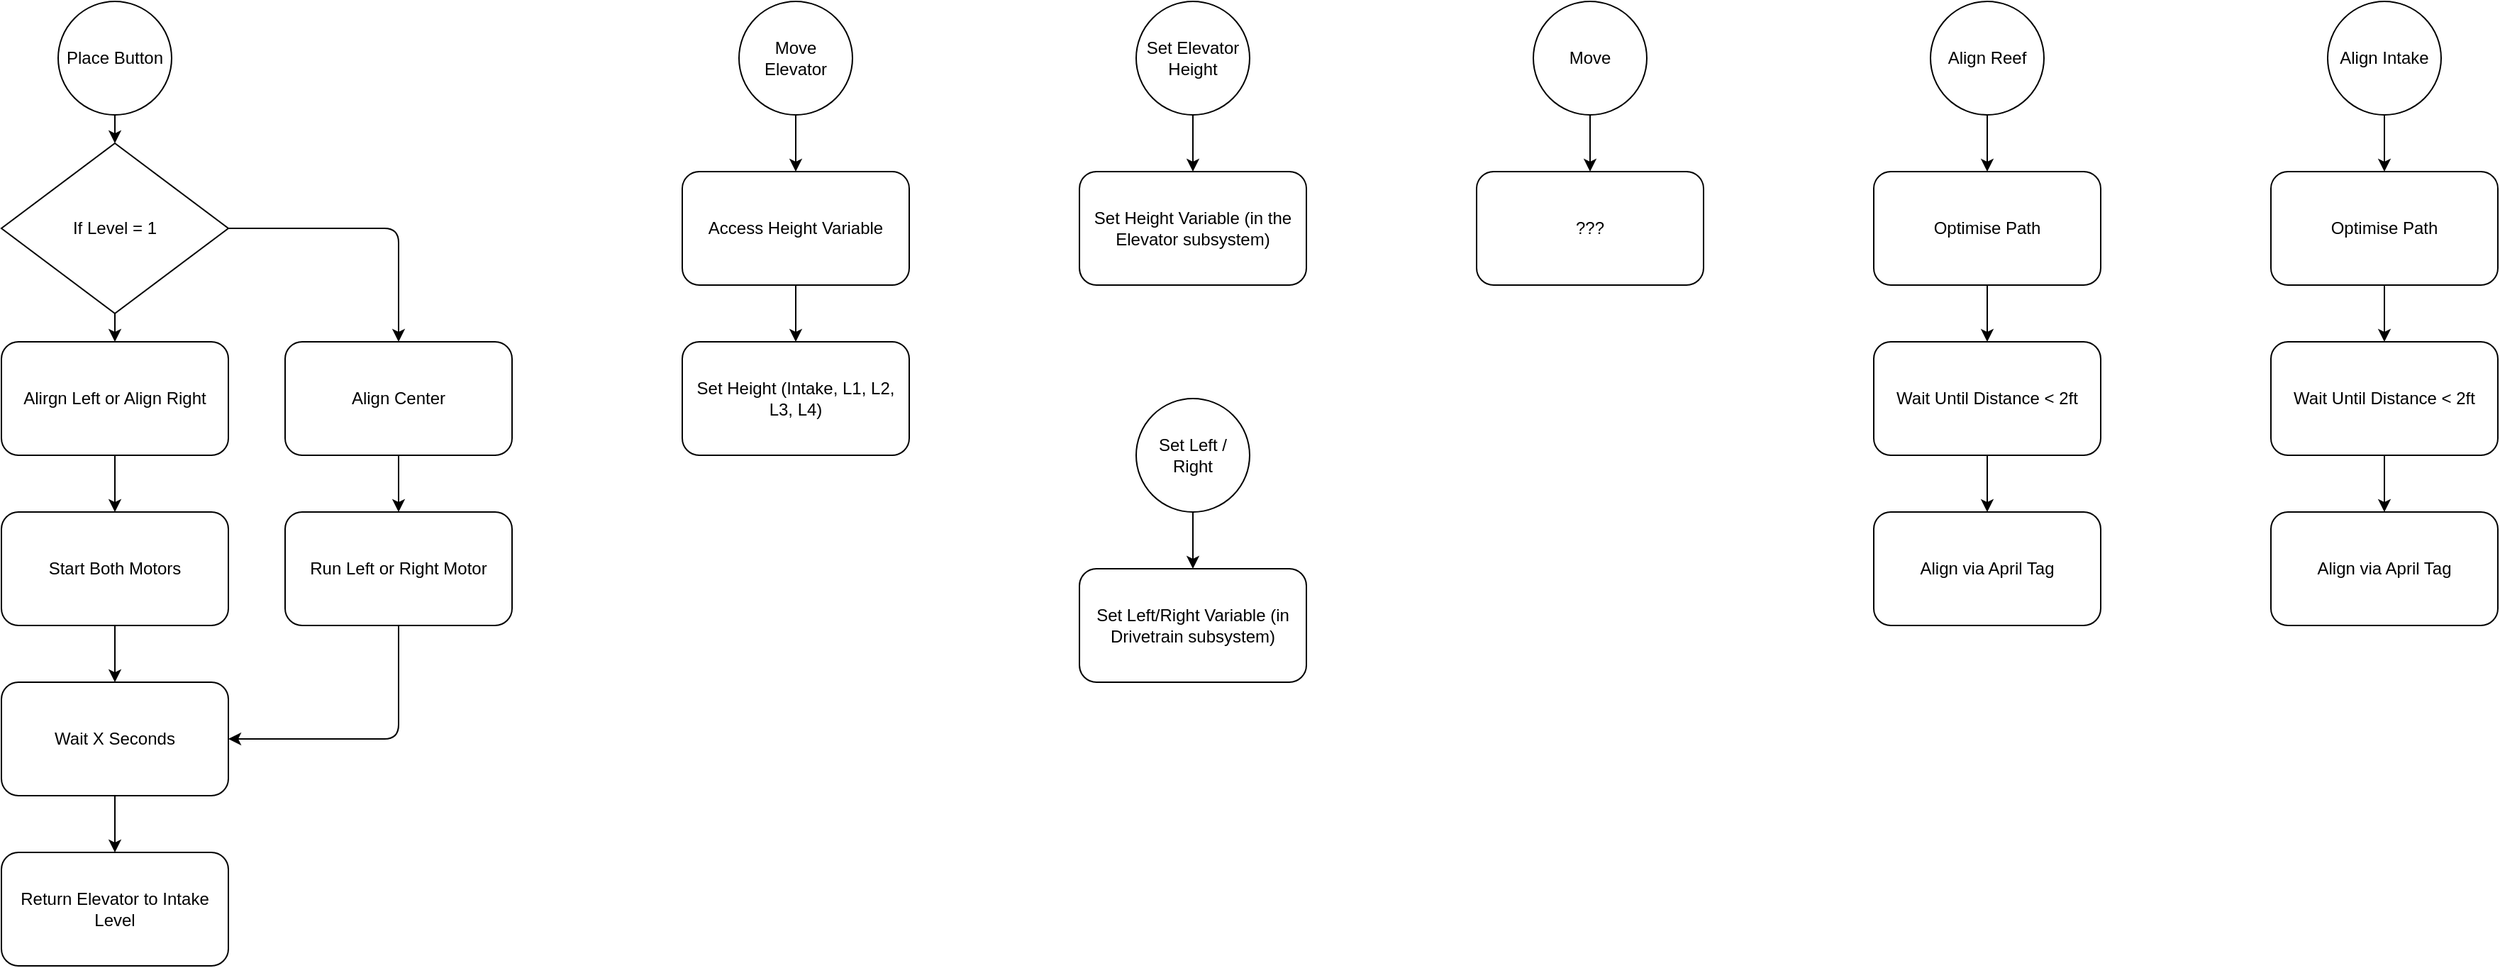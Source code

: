 <mxfile>
    <diagram id="t0g1p9Xn1_IAwfM6PEwO" name="Page-1">
        <mxGraphModel dx="2004" dy="954" grid="1" gridSize="10" guides="1" tooltips="1" connect="1" arrows="1" fold="1" page="1" pageScale="1" pageWidth="1920" pageHeight="1200" math="0" shadow="0">
            <root>
                <mxCell id="0"/>
                <mxCell id="1" parent="0"/>
                <mxCell id="28" style="edgeStyle=none;html=1;exitX=0.5;exitY=1;exitDx=0;exitDy=0;entryX=0.5;entryY=0;entryDx=0;entryDy=0;" edge="1" parent="1" source="2" target="3">
                    <mxGeometry relative="1" as="geometry">
                        <mxPoint x="160.0" y="180" as="targetPoint"/>
                    </mxGeometry>
                </mxCell>
                <mxCell id="2" value="Place Button" style="ellipse;whiteSpace=wrap;html=1;aspect=fixed;" parent="1" vertex="1">
                    <mxGeometry x="120" y="80" width="80" height="80" as="geometry"/>
                </mxCell>
                <mxCell id="6" style="edgeStyle=none;html=1;" edge="1" parent="1" source="3" target="5">
                    <mxGeometry relative="1" as="geometry"/>
                </mxCell>
                <mxCell id="8" style="edgeStyle=none;html=1;" edge="1" parent="1" source="3" target="7">
                    <mxGeometry relative="1" as="geometry">
                        <Array as="points">
                            <mxPoint x="360" y="240"/>
                        </Array>
                    </mxGeometry>
                </mxCell>
                <mxCell id="3" value="If Level = 1" style="rhombus;whiteSpace=wrap;html=1;" parent="1" vertex="1">
                    <mxGeometry x="80" y="180" width="160" height="120" as="geometry"/>
                </mxCell>
                <mxCell id="11" style="edgeStyle=none;html=1;" edge="1" parent="1" source="5" target="9">
                    <mxGeometry relative="1" as="geometry"/>
                </mxCell>
                <mxCell id="5" value="Alirgn Left or Align Right" style="rounded=1;whiteSpace=wrap;html=1;" parent="1" vertex="1">
                    <mxGeometry x="80" y="320" width="160" height="80" as="geometry"/>
                </mxCell>
                <mxCell id="31" style="edgeStyle=none;html=1;exitX=0.5;exitY=1;exitDx=0;exitDy=0;entryX=0.5;entryY=0;entryDx=0;entryDy=0;" edge="1" parent="1" source="7" target="30">
                    <mxGeometry relative="1" as="geometry"/>
                </mxCell>
                <mxCell id="7" value="Align Center" style="rounded=1;whiteSpace=wrap;html=1;" vertex="1" parent="1">
                    <mxGeometry x="280" y="320" width="160" height="80" as="geometry"/>
                </mxCell>
                <mxCell id="14" style="edgeStyle=none;html=1;" edge="1" parent="1" source="9" target="10">
                    <mxGeometry relative="1" as="geometry"/>
                </mxCell>
                <mxCell id="9" value="Start Both Motors" style="rounded=1;whiteSpace=wrap;html=1;" vertex="1" parent="1">
                    <mxGeometry x="80" y="440" width="160" height="80" as="geometry"/>
                </mxCell>
                <mxCell id="16" style="edgeStyle=none;html=1;" edge="1" parent="1" source="10" target="15">
                    <mxGeometry relative="1" as="geometry"/>
                </mxCell>
                <mxCell id="10" value="Wait X Seconds" style="rounded=1;whiteSpace=wrap;html=1;" vertex="1" parent="1">
                    <mxGeometry x="80" y="560" width="160" height="80" as="geometry"/>
                </mxCell>
                <mxCell id="15" value="Return Elevator to Intake Level" style="rounded=1;whiteSpace=wrap;html=1;" vertex="1" parent="1">
                    <mxGeometry x="80" y="680" width="160" height="80" as="geometry"/>
                </mxCell>
                <mxCell id="32" style="edgeStyle=none;html=1;exitX=0.5;exitY=1;exitDx=0;exitDy=0;entryX=1;entryY=0.5;entryDx=0;entryDy=0;" edge="1" parent="1" source="30" target="10">
                    <mxGeometry relative="1" as="geometry">
                        <Array as="points">
                            <mxPoint x="360" y="600"/>
                        </Array>
                    </mxGeometry>
                </mxCell>
                <mxCell id="30" value="Run Left or Right Motor" style="rounded=1;whiteSpace=wrap;html=1;" vertex="1" parent="1">
                    <mxGeometry x="280" y="440" width="160" height="80" as="geometry"/>
                </mxCell>
                <mxCell id="55" style="edgeStyle=none;html=1;exitX=0.5;exitY=1;exitDx=0;exitDy=0;entryX=0.5;entryY=0;entryDx=0;entryDy=0;" edge="1" parent="1" source="36" target="54">
                    <mxGeometry relative="1" as="geometry"/>
                </mxCell>
                <mxCell id="36" value="Move&lt;br&gt;Elevator" style="ellipse;whiteSpace=wrap;html=1;aspect=fixed;" vertex="1" parent="1">
                    <mxGeometry x="600" y="80" width="80" height="80" as="geometry"/>
                </mxCell>
                <mxCell id="57" style="edgeStyle=none;html=1;exitX=0.5;exitY=1;exitDx=0;exitDy=0;entryX=0.5;entryY=0;entryDx=0;entryDy=0;" edge="1" parent="1" source="54" target="56">
                    <mxGeometry relative="1" as="geometry"/>
                </mxCell>
                <mxCell id="54" value="Access Height Variable" style="rounded=1;whiteSpace=wrap;html=1;" vertex="1" parent="1">
                    <mxGeometry x="560" y="200" width="160" height="80" as="geometry"/>
                </mxCell>
                <mxCell id="56" value="Set Height (Intake, L1, L2, L3, L4)" style="rounded=1;whiteSpace=wrap;html=1;" vertex="1" parent="1">
                    <mxGeometry x="560" y="320" width="160" height="80" as="geometry"/>
                </mxCell>
                <mxCell id="71" style="edgeStyle=none;html=1;exitX=0.5;exitY=1;exitDx=0;exitDy=0;entryX=0.5;entryY=0;entryDx=0;entryDy=0;" edge="1" parent="1" source="58" target="61">
                    <mxGeometry relative="1" as="geometry"/>
                </mxCell>
                <mxCell id="58" value="Set Elevator Height" style="ellipse;whiteSpace=wrap;html=1;aspect=fixed;" vertex="1" parent="1">
                    <mxGeometry x="880" y="80" width="80" height="80" as="geometry"/>
                </mxCell>
                <mxCell id="72" style="edgeStyle=none;html=1;exitX=0.5;exitY=1;exitDx=0;exitDy=0;entryX=0.5;entryY=0;entryDx=0;entryDy=0;" edge="1" parent="1" source="59" target="62">
                    <mxGeometry relative="1" as="geometry"/>
                </mxCell>
                <mxCell id="59" value="Set Left / Right" style="ellipse;whiteSpace=wrap;html=1;aspect=fixed;" vertex="1" parent="1">
                    <mxGeometry x="880" y="360" width="80" height="80" as="geometry"/>
                </mxCell>
                <mxCell id="61" value="Set Height Variable (in the Elevator subsystem)" style="rounded=1;whiteSpace=wrap;html=1;" vertex="1" parent="1">
                    <mxGeometry x="840" y="200" width="160" height="80" as="geometry"/>
                </mxCell>
                <mxCell id="62" value="Set Left/Right Variable (in Drivetrain subsystem)" style="rounded=1;whiteSpace=wrap;html=1;" vertex="1" parent="1">
                    <mxGeometry x="840" y="480" width="160" height="80" as="geometry"/>
                </mxCell>
                <mxCell id="68" style="edgeStyle=none;html=1;exitX=0.5;exitY=1;exitDx=0;exitDy=0;entryX=0.5;entryY=0;entryDx=0;entryDy=0;" edge="1" parent="1" source="64" target="65">
                    <mxGeometry relative="1" as="geometry"/>
                </mxCell>
                <mxCell id="64" value="Align Reef" style="ellipse;whiteSpace=wrap;html=1;aspect=fixed;" vertex="1" parent="1">
                    <mxGeometry x="1440" y="80" width="80" height="80" as="geometry"/>
                </mxCell>
                <mxCell id="69" style="edgeStyle=none;html=1;exitX=0.5;exitY=1;exitDx=0;exitDy=0;entryX=0.5;entryY=0;entryDx=0;entryDy=0;" edge="1" parent="1" source="65" target="66">
                    <mxGeometry relative="1" as="geometry"/>
                </mxCell>
                <mxCell id="65" value="Optimise Path" style="rounded=1;whiteSpace=wrap;html=1;" vertex="1" parent="1">
                    <mxGeometry x="1400" y="200" width="160" height="80" as="geometry"/>
                </mxCell>
                <mxCell id="70" style="edgeStyle=none;html=1;exitX=0.5;exitY=1;exitDx=0;exitDy=0;entryX=0.5;entryY=0;entryDx=0;entryDy=0;" edge="1" parent="1" source="66" target="67">
                    <mxGeometry relative="1" as="geometry"/>
                </mxCell>
                <mxCell id="66" value="Wait Until Distance &amp;lt; 2ft&lt;span style=&quot;color: rgba(0, 0, 0, 0); font-family: monospace; font-size: 0px; text-align: start;&quot;&gt;%3CmxGraphModel%3E%3Croot%3E%3CmxCell%20id%3D%220%22%2F%3E%3CmxCell%20id%3D%221%22%20parent%3D%220%22%2F%3E%3CmxCell%20id%3D%222%22%20value%3D%22Optimise%20Path%22%20style%3D%22rounded%3D1%3BwhiteSpace%3Dwrap%3Bhtml%3D1%3B%22%20vertex%3D%221%22%20parent%3D%221%22%3E%3CmxGeometry%20x%3D%221400%22%20y%3D%22190%22%20width%3D%22160%22%20height%3D%2280%22%20as%3D%22geometry%22%2F%3E%3C%2FmxCell%3E%3C%2Froot%3E%3C%2FmxGraphModel%3E&lt;/span&gt;" style="rounded=1;whiteSpace=wrap;html=1;" vertex="1" parent="1">
                    <mxGeometry x="1400" y="320" width="160" height="80" as="geometry"/>
                </mxCell>
                <mxCell id="67" value="Align via April Tag" style="rounded=1;whiteSpace=wrap;html=1;" vertex="1" parent="1">
                    <mxGeometry x="1400" y="440" width="160" height="80" as="geometry"/>
                </mxCell>
                <mxCell id="75" style="edgeStyle=none;html=1;exitX=0.5;exitY=1;exitDx=0;exitDy=0;entryX=0.5;entryY=0;entryDx=0;entryDy=0;" edge="1" parent="1" source="73" target="77">
                    <mxGeometry relative="1" as="geometry">
                        <mxPoint x="1760" y="200" as="targetPoint"/>
                    </mxGeometry>
                </mxCell>
                <mxCell id="73" value="Align Intake" style="ellipse;whiteSpace=wrap;html=1;aspect=fixed;" vertex="1" parent="1">
                    <mxGeometry x="1720" y="80" width="80" height="80" as="geometry"/>
                </mxCell>
                <mxCell id="76" style="edgeStyle=none;html=1;exitX=0.5;exitY=1;exitDx=0;exitDy=0;entryX=0.5;entryY=0;entryDx=0;entryDy=0;" edge="1" parent="1" source="77" target="79">
                    <mxGeometry relative="1" as="geometry"/>
                </mxCell>
                <mxCell id="77" value="Optimise Path" style="rounded=1;whiteSpace=wrap;html=1;" vertex="1" parent="1">
                    <mxGeometry x="1680" y="200" width="160" height="80" as="geometry"/>
                </mxCell>
                <mxCell id="78" style="edgeStyle=none;html=1;exitX=0.5;exitY=1;exitDx=0;exitDy=0;entryX=0.5;entryY=0;entryDx=0;entryDy=0;" edge="1" parent="1" source="79" target="80">
                    <mxGeometry relative="1" as="geometry"/>
                </mxCell>
                <mxCell id="79" value="Wait Until Distance &amp;lt; 2ft&lt;span style=&quot;color: rgba(0, 0, 0, 0); font-family: monospace; font-size: 0px; text-align: start;&quot;&gt;%3CmxGraphModel%3E%3Croot%3E%3CmxCell%20id%3D%220%22%2F%3E%3CmxCell%20id%3D%221%22%20parent%3D%220%22%2F%3E%3CmxCell%20id%3D%222%22%20value%3D%22Optimise%20Path%22%20style%3D%22rounded%3D1%3BwhiteSpace%3Dwrap%3Bhtml%3D1%3B%22%20vertex%3D%221%22%20parent%3D%221%22%3E%3CmxGeometry%20x%3D%221400%22%20y%3D%22190%22%20width%3D%22160%22%20height%3D%2280%22%20as%3D%22geometry%22%2F%3E%3C%2FmxCell%3E%3C%2Froot%3E%3C%2FmxGraphModel%3E&lt;/span&gt;" style="rounded=1;whiteSpace=wrap;html=1;" vertex="1" parent="1">
                    <mxGeometry x="1680" y="320" width="160" height="80" as="geometry"/>
                </mxCell>
                <mxCell id="80" value="Align via April Tag" style="rounded=1;whiteSpace=wrap;html=1;" vertex="1" parent="1">
                    <mxGeometry x="1680" y="440" width="160" height="80" as="geometry"/>
                </mxCell>
                <mxCell id="83" style="edgeStyle=none;html=1;exitX=0.5;exitY=1;exitDx=0;exitDy=0;entryX=0.5;entryY=0;entryDx=0;entryDy=0;" edge="1" parent="1" source="81" target="82">
                    <mxGeometry relative="1" as="geometry"/>
                </mxCell>
                <mxCell id="81" value="Move" style="ellipse;whiteSpace=wrap;html=1;aspect=fixed;" vertex="1" parent="1">
                    <mxGeometry x="1160" y="80" width="80" height="80" as="geometry"/>
                </mxCell>
                <mxCell id="82" value="???" style="rounded=1;whiteSpace=wrap;html=1;" vertex="1" parent="1">
                    <mxGeometry x="1120" y="200" width="160" height="80" as="geometry"/>
                </mxCell>
            </root>
        </mxGraphModel>
    </diagram>
</mxfile>